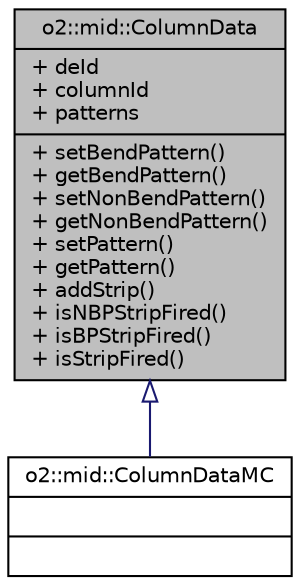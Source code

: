 digraph "o2::mid::ColumnData"
{
 // INTERACTIVE_SVG=YES
  bgcolor="transparent";
  edge [fontname="Helvetica",fontsize="10",labelfontname="Helvetica",labelfontsize="10"];
  node [fontname="Helvetica",fontsize="10",shape=record];
  Node1 [label="{o2::mid::ColumnData\n|+ deId\l+ columnId\l+ patterns\l|+ setBendPattern()\l+ getBendPattern()\l+ setNonBendPattern()\l+ getNonBendPattern()\l+ setPattern()\l+ getPattern()\l+ addStrip()\l+ isNBPStripFired()\l+ isBPStripFired()\l+ isStripFired()\l}",height=0.2,width=0.4,color="black", fillcolor="grey75", style="filled" fontcolor="black"];
  Node1 -> Node2 [dir="back",color="midnightblue",fontsize="10",style="solid",arrowtail="onormal",fontname="Helvetica"];
  Node2 [label="{o2::mid::ColumnDataMC\n||}",height=0.2,width=0.4,color="black",URL="$d8/d17/classo2_1_1mid_1_1ColumnDataMC.html",tooltip="Column data structure for MID simulations. "];
}
